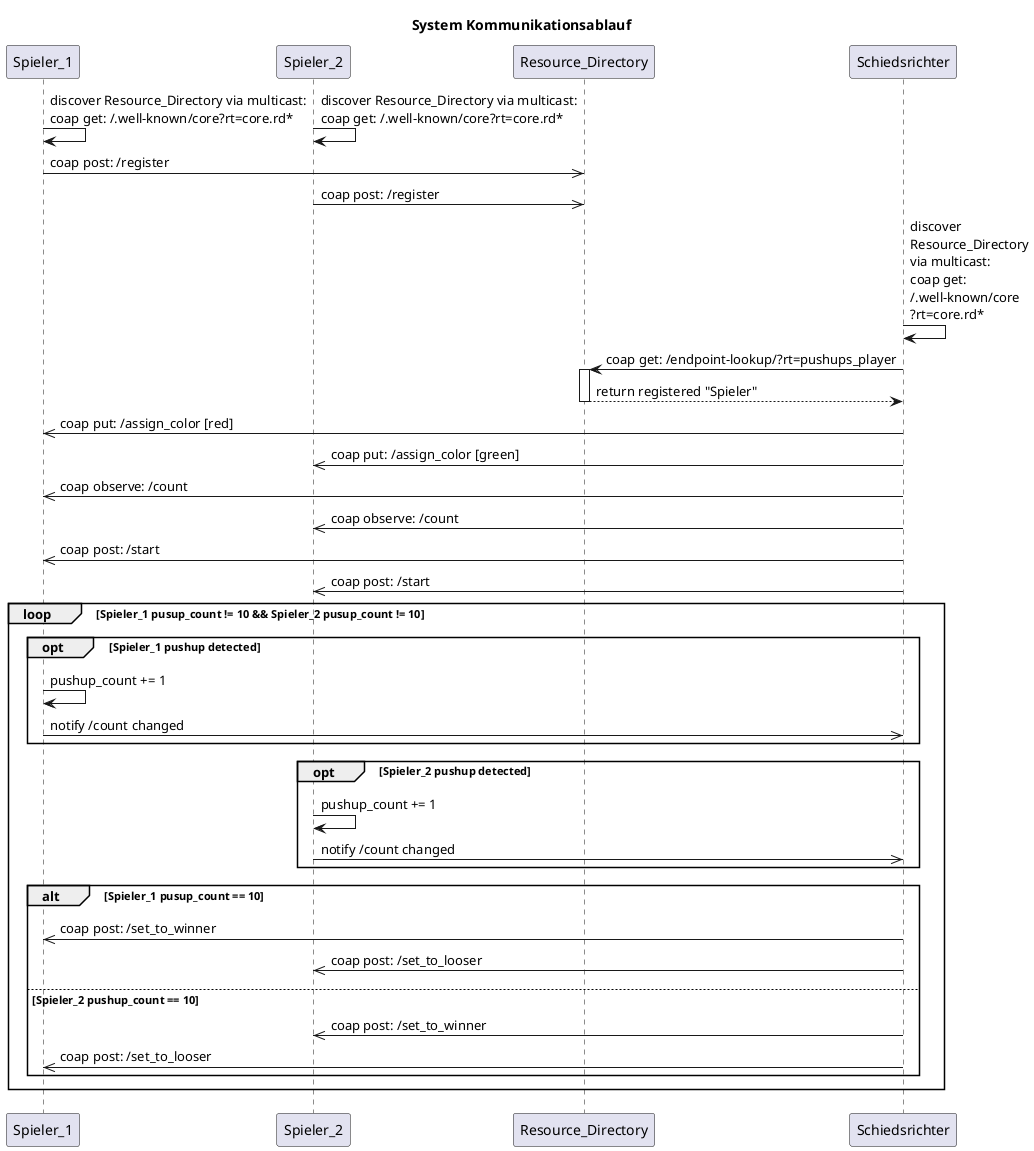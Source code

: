 @startuml Kommunikation
title System Kommunikationsablauf

participant Spieler_1
participant Spieler_2
participant Resource_Directory
participant Schiedsrichter

!pragma teoz true
Spieler_1 -> Spieler_1: discover Resource_Directory via multicast:\ncoap get: /.well-known/core?rt=core.rd*
&Spieler_2 -> Spieler_2: discover Resource_Directory via multicast:\ncoap get: /.well-known/core?rt=core.rd*
Spieler_1 ->> Resource_Directory: coap post: /register
Spieler_2 ->> Resource_Directory: coap post: /register
Schiedsrichter -> Schiedsrichter: discover\nResource_Directory\nvia multicast:\ncoap get:\n/.well-known/core\n?rt=core.rd*
Schiedsrichter -> Resource_Directory: coap get: /endpoint-lookup/?rt=pushups_player
activate Resource_Directory
Resource_Directory --> Schiedsrichter: return registered "Spieler"
deactivate Resource_Directory
Schiedsrichter ->> Spieler_1: coap put: /assign_color [red]
Schiedsrichter ->> Spieler_2: coap put: /assign_color [green]
Schiedsrichter ->> Spieler_1: coap observe: /count
Schiedsrichter ->> Spieler_2: coap observe: /count
Schiedsrichter ->> Spieler_1: coap post: /start
Schiedsrichter ->> Spieler_2: coap post: /start
loop Spieler_1 pusup_count != 10 && Spieler_2 pusup_count != 10
    opt Spieler_1 pushup detected
        Spieler_1 -> Spieler_1: pushup_count += 1
        Spieler_1 ->> Schiedsrichter: notify /count changed
    end
    opt Spieler_2 pushup detected
        Spieler_2 -> Spieler_2: pushup_count += 1
        Spieler_2 ->> Schiedsrichter: notify /count changed
    end
    alt Spieler_1 pusup_count == 10
        Schiedsrichter ->> Spieler_1: coap post: /set_to_winner
        Schiedsrichter ->> Spieler_2: coap post: /set_to_looser
    else Spieler_2 pushup_count == 10
        Schiedsrichter ->> Spieler_2: coap post: /set_to_winner
        Schiedsrichter ->> Spieler_1: coap post: /set_to_looser
    end
end
@enduml
